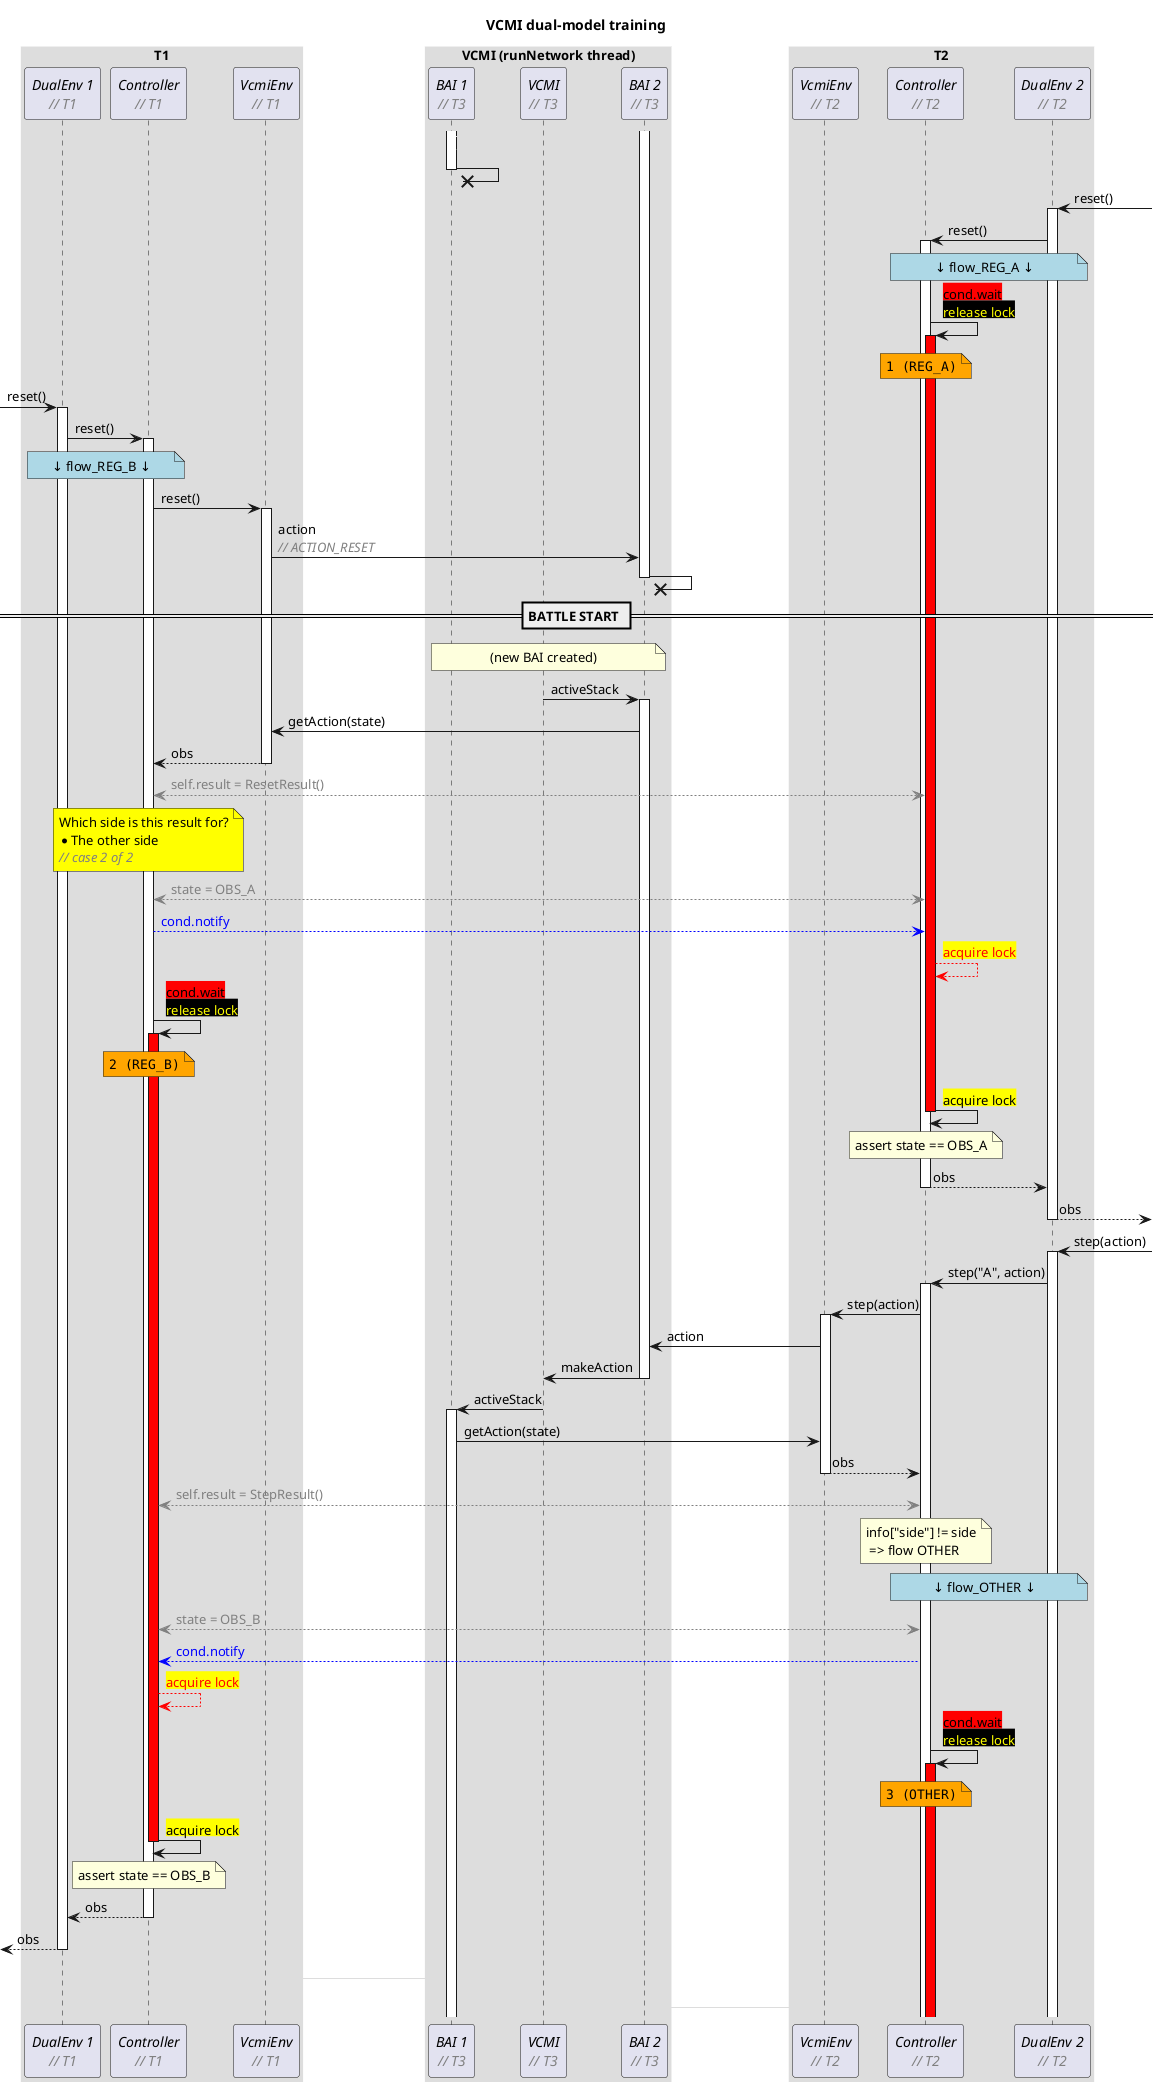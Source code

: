 @startuml "dual-env"

title "VCMI dual-model training"
' title "WWWWWWWWWWWWWWWWWWWWWWWWWWWWWWWWWWWWWWWWWWWWWWWWWWWWWWWWWWWWWWWWWWWWWWWWWWWWWWWWWWWWWWWWWWWWWWWWWWWWWWWWWWWWWWWWWWWWWWWW"

skinparam sequenceBoxBorderColor #FFF

!$nbsp = "<U+00A0>"

' workaround the fact that text alignment can only be
' set globally. Using hspace(n) returns N monospaced
' $nbsp chars
!function $hspace($length)
  !$res = ""
  !$i = $length
  !while $i > 0
    !$res = $res + $nbsp
    !$i = $i - 1
  !endwhile
  !return "<font:monospaced>"+$res+"</font>"
!endfunction

!function $desc($txt)
  !return "<font:Arial><color:Gray><i>// "+$txt+"</i></color></font>"
!endfunction

!function $lock_acq_fail_text()
  !return "<back:yellow><color:red>acquire lock</color></back>"
!endfunction

!function $lock_rel_text()
  !return "<color:yellow><back:black>release lock</back></color>"
!endfunction

!procedure $lock_acq_fail($node)
  $node -> $node : $lock_acq_fail_text()
  activate $node #red
!endprocedure

!procedure $lock_acq_direct($node)
  $node -> $node : <back:yellow>acquire lock</back>
!endprocedure

!procedure $lock_acq_latent($node)
  $lock_acq_direct($node)
  deactivate $node
!endprocedure

!procedure $lock_rel($node)
  $node -> $node : $lock_rel_text()
!endprocedure

!procedure $cond_wait($node)
  $node -> $node : <back:red>cond.wait</back>\n$lock_rel_text()
  activate $node #red
!endprocedure

!procedure $cond_wait($node, $waitName)
  $node -> $node : <back:red>cond.wait</back>\n$lock_rel_text()
  activate $node #red
  note over $node #orange : <font:monospaced>$waitName
!endprocedure

!procedure $cond_notify($NodeA, $NodeB)
  $NodeA --[#blue]> $NodeB : <color:blue>cond.notify</color>
  $NodeB --[#red]> $NodeB : $lock_acq_fail_text()
!endfunction

!procedure $cond_switch($NodeA, $NodeB)
  $cond_notify($NodeA, $NodeB)
  $cond_wait($NodeA)
  $lock_acq_latent($NodeB)
!endfunction

!procedure $cond_switch($NodeA, $NodeB, $waitName)
  $cond_notify($NodeA, $NodeB)
  $cond_wait($NodeA, $waitName)
  $lock_acq_latent($NodeB)
!endfunction

!procedure $flow(envid, $flowname)
  note over CTRL##envid, DualEnv##envid #LightBlue : ↓ flow_##$flowname ↓
!endprocedure

!function $replace($txt, $search, $repl)
  !$replaced = ""
  !while %strpos($txt, $search) >= 0
    !$position = %strpos($txt, $search)
    !$replaced = $replaced + %substr($txt, 0, $position) + $repl
    !$txt = %substr($txt, $position + %strlen($search))
  !endwhile
  !return $replaced + $txt
!endfunction

!procedure $sharevar($node1, $node2, $txt)
  $node1 <--[#gray]> $node2 : <color:gray>$replace($txt,"\n","</color>\n<color:gray>")</color>
!endfunction

!procedure $sharevar($txt)
  $sharevar(CTRL1, CTRL2, $txt)
!endfunction

' avoids super long note lines in the diagram
!function $str($txt)
  !return $replace($txt, "\n", %newline())
!endfunction

box "T1"
  participant "//DualEnv 1//\n$desc(T1)" as DualEnv1
  participant "//Controller//\n$desc(T1)" as CTRL1
  participant "//VcmiEnv//\n$desc(T1)" as env1
end box

box "VCMI (runNetwork thread)"
participant "//BAI 1//\n$desc(T3)" as BAI1
participant "//VCMI//\n$desc(T3)" as VCMI
participant "//BAI 2//\n$desc(T3)" as BAI2
end box

box "T2"
  participant "//VcmiEnv//\n$desc(T2)" as env2
  participant "//Controller//\n$desc(T2)" as CTRL2
  participant "//DualEnv 2//\n$desc(T2)" as DualEnv2
end box

activate BAI1
activate BAI2
BAI1 -[#ddd]> BAI1 :
BAI1 -X BAI1 -- :

]-> DualEnv2 ++ : reset()
DualEnv2 -> CTRL2 ++ : reset()
$flow(2, REG_A)
$cond_wait(CTRL2, "1 (REG_A)")

[-> DualEnv1 ++ : reset()
DualEnv1 -> CTRL1 ++ : reset()
$flow(1, REG_B)
CTRL1 -> env1 ++ : reset()
env1 -> BAI2 : action\n$desc("ACTION_RESET")
BAI2 -X BAI2 -- :

== BATTLE START ==

note over BAI1, BAI2 : (new BAI created)

VCMI -> BAI2 ++ : activeStack
BAI2 -> env1 : getAction(state)
env1 --> CTRL1 -- : obs

$sharevar("self.result = ResetResult()")

note over CTRL1 #yellow
Which side is this result for?
* The other side
$desc("case 2 of 2")
end note

$sharevar("state = OBS_A")
$cond_switch(CTRL1, CTRL2, "2 (REG_B)")
note over CTRL2 : assert state == OBS_A
CTRL2 --> DualEnv2 -- : obs
DualEnv2 -->] -- : obs

]-> DualEnv2 ++ : step(action)
DualEnv2 -> CTRL2 ++ : step("A", action)
CTRL2 -> env2 ++ : step(action)
env2 -> BAI2 : action
BAI2 -> VCMI -- : makeAction

VCMI -> BAI1 ++ : activeStack
BAI1 -> env2 : getAction(state)
env2 --> CTRL2 -- : obs
$sharevar("self.result = StepResult()")
note over CTRL2
info["side"] != side
 => flow OTHER
end note
$flow(2, OTHER)
$sharevar("state = OBS_B")
$cond_switch(CTRL2, CTRL1, "3 (OTHER)")
note over CTRL1 : assert state == OBS_B
CTRL1 --> DualEnv1 -- : obs
DualEnv1 -->[ -- : obs




''''''''''''''''''''''''''''''
''' HORIZONTAL SPACING

BAI1 -[#ddd]> env1 : $hspace(20)
BAI2 -[#ddd]> env2 : $hspace(20)

@enduml
